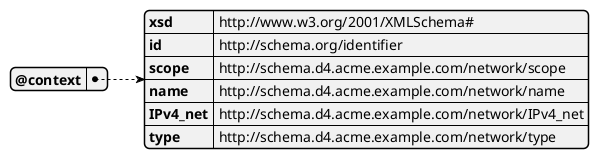@startjson
'#highlight "1" / "id"

{
  "@context": {
    "xsd": "http://www.w3.org/2001/XMLSchema#",
    "id": "http://schema.org/identifier",
    "scope": "http://schema.d4.acme.example.com/network/scope",
    "name": "http://schema.d4.acme.example.com/network/name",
    "IPv4_net": "http://schema.d4.acme.example.com/network/IPv4_net",
    "type": "http://schema.d4.acme.example.com/network/type"
  }
}


@endjson
